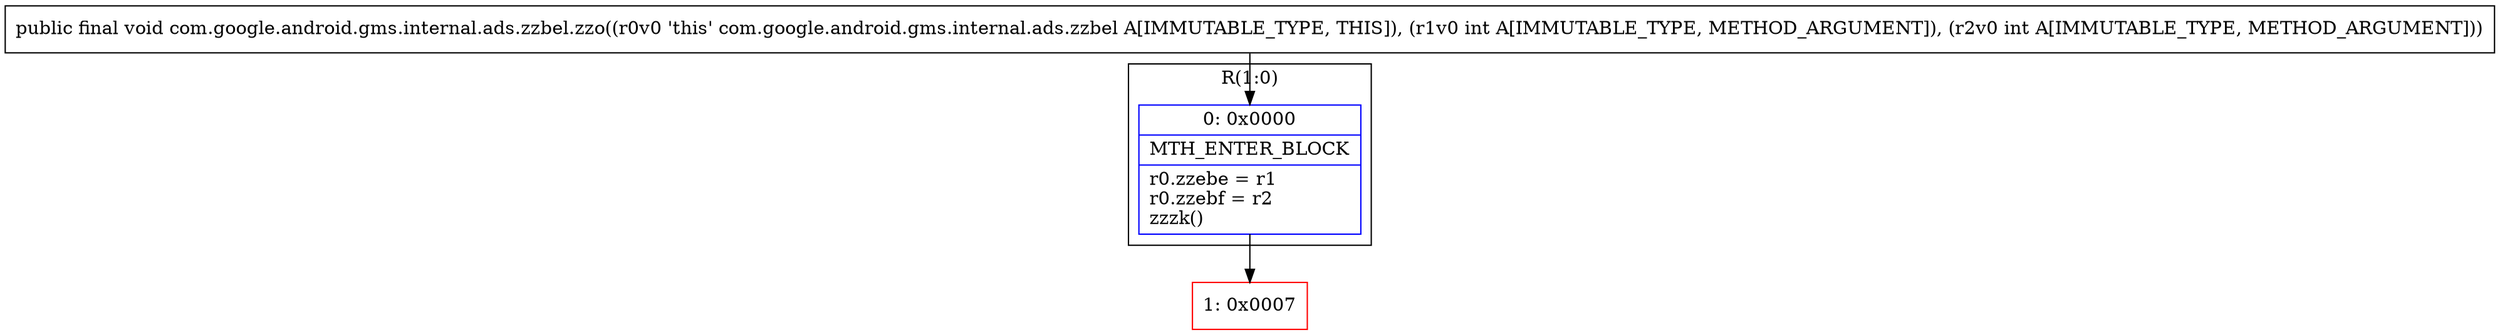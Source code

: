 digraph "CFG forcom.google.android.gms.internal.ads.zzbel.zzo(II)V" {
subgraph cluster_Region_1301638058 {
label = "R(1:0)";
node [shape=record,color=blue];
Node_0 [shape=record,label="{0\:\ 0x0000|MTH_ENTER_BLOCK\l|r0.zzebe = r1\lr0.zzebf = r2\lzzzk()\l}"];
}
Node_1 [shape=record,color=red,label="{1\:\ 0x0007}"];
MethodNode[shape=record,label="{public final void com.google.android.gms.internal.ads.zzbel.zzo((r0v0 'this' com.google.android.gms.internal.ads.zzbel A[IMMUTABLE_TYPE, THIS]), (r1v0 int A[IMMUTABLE_TYPE, METHOD_ARGUMENT]), (r2v0 int A[IMMUTABLE_TYPE, METHOD_ARGUMENT])) }"];
MethodNode -> Node_0;
Node_0 -> Node_1;
}

